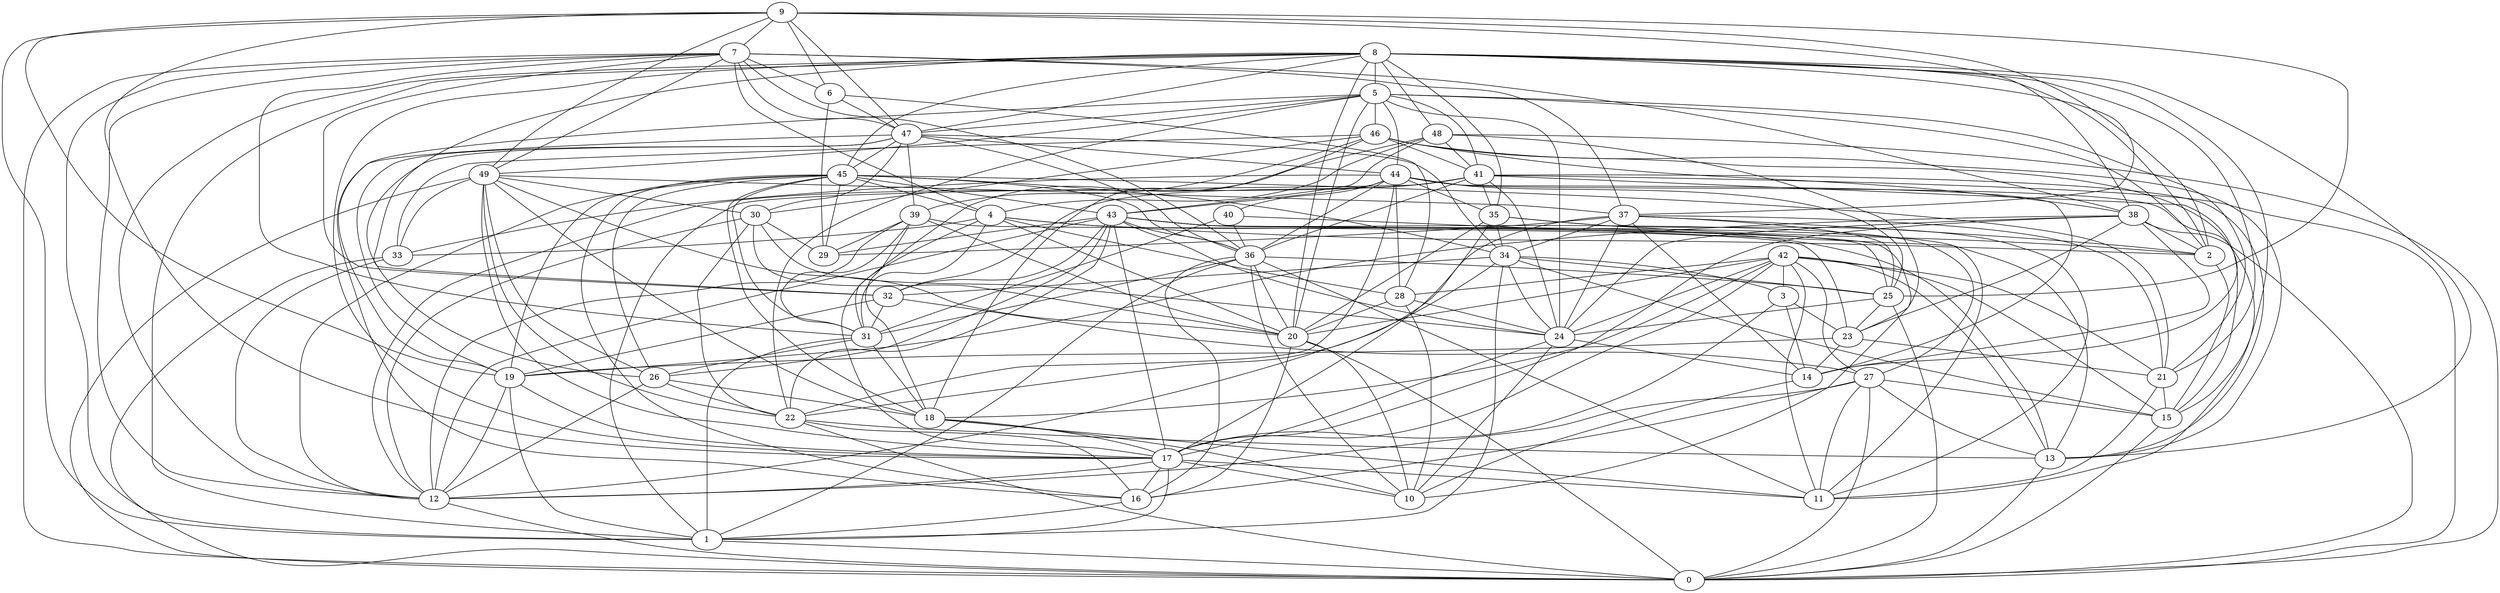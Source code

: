 digraph GG_graph {

subgraph G_graph {
edge [color = black]
"20" -> "10" [dir = none]
"20" -> "16" [dir = none]
"19" -> "17" [dir = none]
"48" -> "31" [dir = none]
"48" -> "43" [dir = none]
"48" -> "0" [dir = none]
"9" -> "6" [dir = none]
"9" -> "1" [dir = none]
"9" -> "17" [dir = none]
"9" -> "7" [dir = none]
"9" -> "2" [dir = none]
"47" -> "36" [dir = none]
"47" -> "44" [dir = none]
"47" -> "19" [dir = none]
"23" -> "14" [dir = none]
"21" -> "15" [dir = none]
"31" -> "26" [dir = none]
"14" -> "10" [dir = none]
"34" -> "3" [dir = none]
"34" -> "1" [dir = none]
"8" -> "47" [dir = none]
"8" -> "32" [dir = none]
"8" -> "21" [dir = none]
"8" -> "37" [dir = none]
"8" -> "20" [dir = none]
"8" -> "17" [dir = none]
"8" -> "15" [dir = none]
"8" -> "45" [dir = none]
"8" -> "2" [dir = none]
"8" -> "13" [dir = none]
"38" -> "2" [dir = none]
"38" -> "0" [dir = none]
"38" -> "14" [dir = none]
"38" -> "17" [dir = none]
"38" -> "24" [dir = none]
"2" -> "15" [dir = none]
"25" -> "24" [dir = none]
"25" -> "0" [dir = none]
"25" -> "23" [dir = none]
"22" -> "13" [dir = none]
"22" -> "16" [dir = none]
"22" -> "0" [dir = none]
"3" -> "14" [dir = none]
"3" -> "17" [dir = none]
"3" -> "23" [dir = none]
"6" -> "29" [dir = none]
"30" -> "12" [dir = none]
"30" -> "22" [dir = none]
"30" -> "20" [dir = none]
"30" -> "29" [dir = none]
"45" -> "29" [dir = none]
"45" -> "18" [dir = none]
"45" -> "12" [dir = none]
"45" -> "4" [dir = none]
"45" -> "43" [dir = none]
"45" -> "19" [dir = none]
"45" -> "26" [dir = none]
"45" -> "36" [dir = none]
"45" -> "21" [dir = none]
"45" -> "16" [dir = none]
"45" -> "31" [dir = none]
"32" -> "31" [dir = none]
"26" -> "18" [dir = none]
"26" -> "12" [dir = none]
"26" -> "22" [dir = none]
"37" -> "2" [dir = none]
"37" -> "34" [dir = none]
"37" -> "14" [dir = none]
"37" -> "24" [dir = none]
"37" -> "21" [dir = none]
"7" -> "1" [dir = none]
"7" -> "38" [dir = none]
"7" -> "6" [dir = none]
"7" -> "32" [dir = none]
"7" -> "4" [dir = none]
"7" -> "47" [dir = none]
"7" -> "36" [dir = none]
"7" -> "12" [dir = none]
"46" -> "33" [dir = none]
"46" -> "41" [dir = none]
"46" -> "18" [dir = none]
"46" -> "30" [dir = none]
"46" -> "39" [dir = none]
"46" -> "14" [dir = none]
"43" -> "12" [dir = none]
"43" -> "29" [dir = none]
"43" -> "25" [dir = none]
"43" -> "13" [dir = none]
"43" -> "27" [dir = none]
"43" -> "17" [dir = none]
"43" -> "24" [dir = none]
"43" -> "22" [dir = none]
"43" -> "36" [dir = none]
"1" -> "0" [dir = none]
"36" -> "20" [dir = none]
"36" -> "10" [dir = none]
"36" -> "25" [dir = none]
"5" -> "44" [dir = none]
"5" -> "47" [dir = none]
"5" -> "49" [dir = none]
"5" -> "21" [dir = none]
"5" -> "24" [dir = none]
"28" -> "20" [dir = none]
"28" -> "10" [dir = none]
"41" -> "35" [dir = none]
"41" -> "13" [dir = none]
"41" -> "24" [dir = none]
"35" -> "11" [dir = none]
"35" -> "20" [dir = none]
"35" -> "34" [dir = none]
"27" -> "13" [dir = none]
"27" -> "11" [dir = none]
"27" -> "0" [dir = none]
"27" -> "15" [dir = none]
"24" -> "17" [dir = none]
"42" -> "3" [dir = none]
"42" -> "21" [dir = none]
"42" -> "17" [dir = none]
"42" -> "27" [dir = none]
"49" -> "37" [dir = none]
"49" -> "20" [dir = none]
"49" -> "0" [dir = none]
"49" -> "30" [dir = none]
"49" -> "22" [dir = none]
"49" -> "33" [dir = none]
"49" -> "17" [dir = none]
"44" -> "28" [dir = none]
"44" -> "22" [dir = none]
"44" -> "11" [dir = none]
"33" -> "12" [dir = none]
"33" -> "0" [dir = none]
"4" -> "31" [dir = none]
"4" -> "17" [dir = none]
"4" -> "2" [dir = none]
"4" -> "33" [dir = none]
"18" -> "17" [dir = none]
"18" -> "11" [dir = none]
"39" -> "20" [dir = none]
"39" -> "18" [dir = none]
"17" -> "12" [dir = none]
"17" -> "16" [dir = none]
"17" -> "11" [dir = none]
"17" -> "1" [dir = none]
"40" -> "36" [dir = none]
"40" -> "31" [dir = none]
"40" -> "11" [dir = none]
"13" -> "0" [dir = none]
"46" -> "13" [dir = none]
"48" -> "23" [dir = none]
"5" -> "2" [dir = none]
"5" -> "19" [dir = none]
"15" -> "0" [dir = none]
"34" -> "15" [dir = none]
"24" -> "10" [dir = none]
"41" -> "1" [dir = none]
"24" -> "14" [dir = none]
"31" -> "18" [dir = none]
"47" -> "30" [dir = none]
"48" -> "41" [dir = none]
"44" -> "35" [dir = none]
"39" -> "12" [dir = none]
"31" -> "1" [dir = none]
"47" -> "45" [dir = none]
"35" -> "17" [dir = none]
"9" -> "38" [dir = none]
"18" -> "10" [dir = none]
"37" -> "12" [dir = none]
"44" -> "25" [dir = none]
"9" -> "25" [dir = none]
"43" -> "32" [dir = none]
"23" -> "21" [dir = none]
"32" -> "19" [dir = none]
"46" -> "38" [dir = none]
"41" -> "15" [dir = none]
"42" -> "28" [dir = none]
"44" -> "36" [dir = none]
"27" -> "16" [dir = none]
"41" -> "0" [dir = none]
"20" -> "0" [dir = none]
"42" -> "20" [dir = none]
"36" -> "1" [dir = none]
"7" -> "37" [dir = none]
"8" -> "5" [dir = none]
"45" -> "34" [dir = none]
"28" -> "24" [dir = none]
"35" -> "2" [dir = none]
"5" -> "46" [dir = none]
"8" -> "1" [dir = none]
"34" -> "22" [dir = none]
"44" -> "43" [dir = none]
"5" -> "22" [dir = none]
"30" -> "24" [dir = none]
"8" -> "12" [dir = none]
"7" -> "31" [dir = none]
"8" -> "35" [dir = none]
"7" -> "0" [dir = none]
"48" -> "4" [dir = none]
"47" -> "16" [dir = none]
"36" -> "31" [dir = none]
"8" -> "48" [dir = none]
"37" -> "25" [dir = none]
"9" -> "47" [dir = none]
"9" -> "19" [dir = none]
"34" -> "25" [dir = none]
"23" -> "19" [dir = none]
"42" -> "11" [dir = none]
"19" -> "12" [dir = none]
"43" -> "26" [dir = none]
"37" -> "29" [dir = none]
"9" -> "49" [dir = none]
"41" -> "12" [dir = none]
"47" -> "26" [dir = none]
"39" -> "23" [dir = none]
"21" -> "11" [dir = none]
"12" -> "0" [dir = none]
"38" -> "19" [dir = none]
"47" -> "39" [dir = none]
"43" -> "10" [dir = none]
"41" -> "32" [dir = none]
"42" -> "13" [dir = none]
"5" -> "20" [dir = none]
"42" -> "24" [dir = none]
"32" -> "27" [dir = none]
"27" -> "12" [dir = none]
"39" -> "31" [dir = none]
"39" -> "29" [dir = none]
"44" -> "40" [dir = none]
"42" -> "15" [dir = none]
"36" -> "11" [dir = none]
"6" -> "28" [dir = none]
"19" -> "1" [dir = none]
"41" -> "36" [dir = none]
"42" -> "18" [dir = none]
"17" -> "10" [dir = none]
"49" -> "26" [dir = none]
"5" -> "41" [dir = none]
"16" -> "1" [dir = none]
"49" -> "18" [dir = none]
"6" -> "47" [dir = none]
"47" -> "34" [dir = none]
"36" -> "16" [dir = none]
"44" -> "14" [dir = none]
"44" -> "33" [dir = none]
"4" -> "13" [dir = none]
"34" -> "24" [dir = none]
"4" -> "28" [dir = none]
"38" -> "23" [dir = none]
"34" -> "32" [dir = none]
"4" -> "20" [dir = none]
"7" -> "49" [dir = none]
}

}
